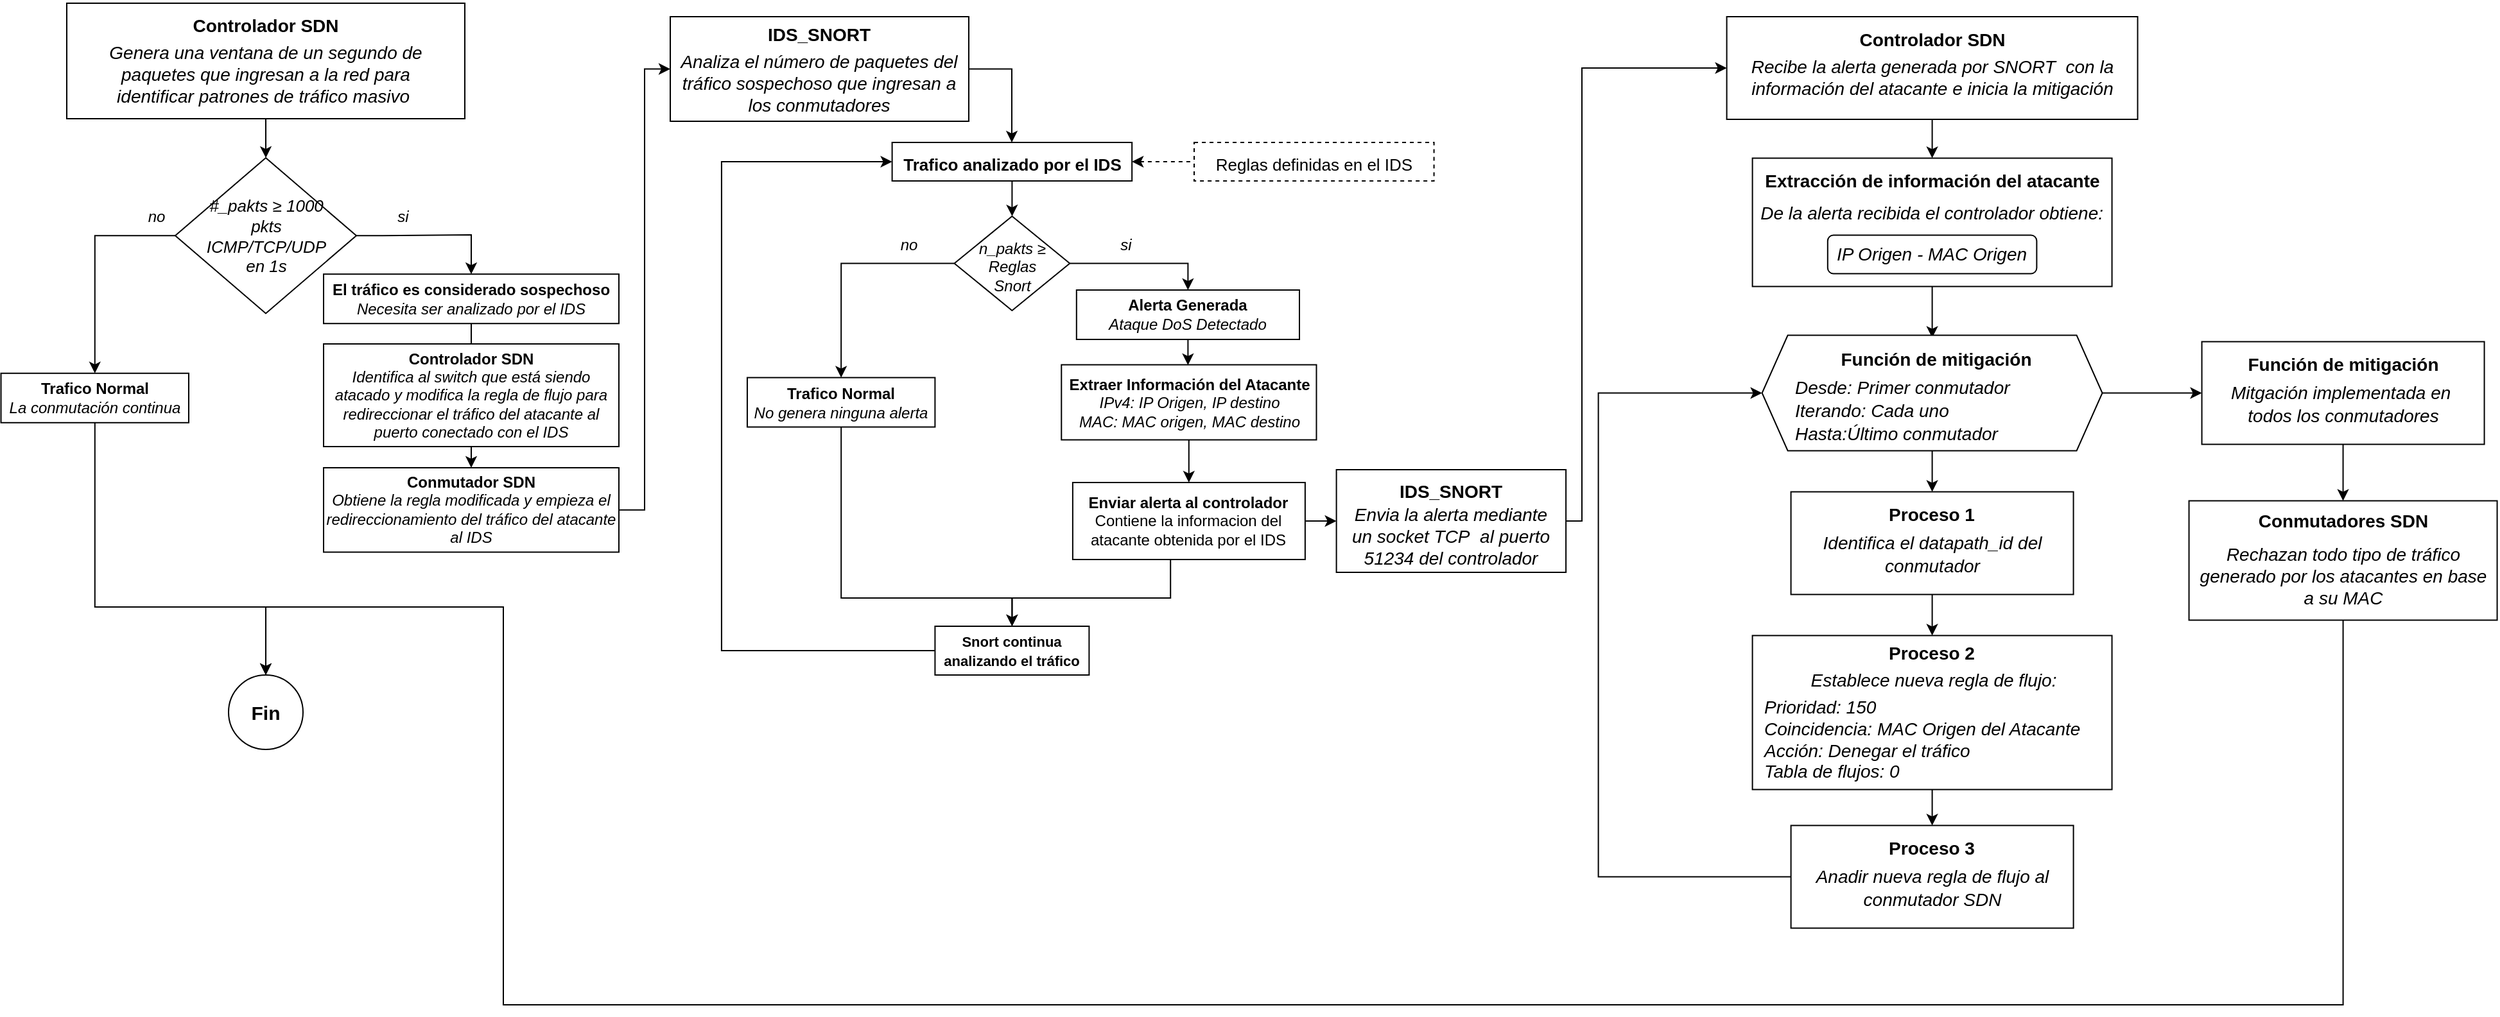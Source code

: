<mxfile version="25.0.1">
  <diagram name="Página-1" id="s3OMrO0p6jmiYu_DmSFK">
    <mxGraphModel dx="3987" dy="3718" grid="1" gridSize="10" guides="1" tooltips="1" connect="1" arrows="1" fold="1" page="1" pageScale="1" pageWidth="827" pageHeight="1169" math="0" shadow="0">
      <root>
        <mxCell id="0" />
        <mxCell id="1" parent="0" />
        <mxCell id="gdCvDjqRngSQcII96v-0-36" style="edgeStyle=orthogonalEdgeStyle;rounded=0;orthogonalLoop=1;jettySize=auto;html=1;" parent="1" source="3x31MsnCpi4qH06DEA2G-2" target="3x31MsnCpi4qH06DEA2G-37" edge="1">
          <mxGeometry relative="1" as="geometry">
            <Array as="points">
              <mxPoint x="-484" y="-1119" />
            </Array>
          </mxGeometry>
        </mxCell>
        <mxCell id="3x31MsnCpi4qH06DEA2G-2" value="" style="rounded=0;whiteSpace=wrap;html=1;" parent="1" vertex="1">
          <mxGeometry x="-750" y="-1160" width="232.5" height="81.5" as="geometry" />
        </mxCell>
        <mxCell id="3x31MsnCpi4qH06DEA2G-3" value="&lt;span style=&quot;font-size: 14px;&quot;&gt;&lt;b&gt;IDS_SNORT&lt;/b&gt;&lt;/span&gt;" style="text;html=1;align=center;verticalAlign=middle;whiteSpace=wrap;rounded=0;fontFamily=Helvetica;fontSize=26;fontColor=default;" parent="1" vertex="1">
          <mxGeometry x="-692.94" y="-1160" width="118.38" height="20" as="geometry" />
        </mxCell>
        <mxCell id="3x31MsnCpi4qH06DEA2G-4" value="&lt;span style=&quot;font-weight: normal;&quot;&gt;&lt;font size=&quot;1&quot; style=&quot;&quot;&gt;&lt;i style=&quot;font-size: 14px;&quot;&gt;Analiza el número de paquetes del tráfico sospechoso que ingresan a los conmutadores&lt;/i&gt;&lt;/font&gt;&lt;/span&gt;" style="text;whiteSpace=wrap;html=1;align=center;fontStyle=1;fontSize=10;" parent="1" vertex="1">
          <mxGeometry x="-743.75" y="-1140" width="220" height="50" as="geometry" />
        </mxCell>
        <mxCell id="3x31MsnCpi4qH06DEA2G-40" value="" style="edgeStyle=orthogonalEdgeStyle;rounded=0;orthogonalLoop=1;jettySize=auto;html=1;" parent="1" source="3x31MsnCpi4qH06DEA2G-37" target="3x31MsnCpi4qH06DEA2G-39" edge="1">
          <mxGeometry relative="1" as="geometry" />
        </mxCell>
        <mxCell id="94CjwlbmknySxOoL_Qpq-2" value="" style="edgeStyle=orthogonalEdgeStyle;rounded=0;orthogonalLoop=1;jettySize=auto;html=1;endArrow=none;endFill=0;dashed=1;startArrow=classic;startFill=1;" parent="1" source="3x31MsnCpi4qH06DEA2G-37" target="94CjwlbmknySxOoL_Qpq-1" edge="1">
          <mxGeometry relative="1" as="geometry" />
        </mxCell>
        <mxCell id="3x31MsnCpi4qH06DEA2G-37" value="&lt;p style=&quot;line-height: 90%;&quot;&gt;&lt;b style=&quot;&quot;&gt;&lt;font style=&quot;font-size: 13px;&quot;&gt;Trafico analizado por el IDS&lt;/font&gt;&lt;/b&gt;&lt;/p&gt;" style="text;html=1;align=center;verticalAlign=middle;whiteSpace=wrap;rounded=0;fontFamily=Helvetica;fontSize=26;fillColor=none;strokeColor=default;" parent="1" vertex="1">
          <mxGeometry x="-577.2" y="-1062" width="186.78" height="30" as="geometry" />
        </mxCell>
        <mxCell id="3x31MsnCpi4qH06DEA2G-51" style="edgeStyle=orthogonalEdgeStyle;rounded=0;orthogonalLoop=1;jettySize=auto;html=1;entryX=0.5;entryY=0;entryDx=0;entryDy=0;" parent="1" source="3x31MsnCpi4qH06DEA2G-39" target="3x31MsnCpi4qH06DEA2G-44" edge="1">
          <mxGeometry relative="1" as="geometry" />
        </mxCell>
        <mxCell id="3x31MsnCpi4qH06DEA2G-61" style="edgeStyle=orthogonalEdgeStyle;rounded=0;orthogonalLoop=1;jettySize=auto;html=1;entryX=0.5;entryY=0;entryDx=0;entryDy=0;" parent="1" source="3x31MsnCpi4qH06DEA2G-39" target="3x31MsnCpi4qH06DEA2G-58" edge="1">
          <mxGeometry relative="1" as="geometry" />
        </mxCell>
        <mxCell id="3x31MsnCpi4qH06DEA2G-39" value="&lt;font style=&quot;font-size: 12px;&quot;&gt;&lt;span style=&quot;font-family: &amp;quot;Arial Narrow&amp;quot;, sans-serif; text-align: justify; background-color: initial;&quot;&gt;&lt;br&gt;&lt;/span&gt;&lt;/font&gt;&lt;p style=&quot;margin-left:36.0pt;text-align:justify&quot; class=&quot;MsoNormal&quot;&gt;&lt;span style=&quot;font-family:&amp;quot;Arial Narrow&amp;quot;,sans-serif&quot; lang=&quot;ES&quot;&gt;&lt;/span&gt;&lt;/p&gt;" style="rhombus;whiteSpace=wrap;html=1;" parent="1" vertex="1">
          <mxGeometry x="-528.75" y="-1004.5" width="89.89" height="73.5" as="geometry" />
        </mxCell>
        <mxCell id="3x31MsnCpi4qH06DEA2G-42" value="&lt;span style=&quot;text-wrap: wrap;&quot;&gt;n_pakts&amp;nbsp;&lt;/span&gt;&lt;span style=&quot;text-wrap: wrap; background-color: initial; font-family: &amp;quot;Arial Narrow&amp;quot;, sans-serif; text-align: justify;&quot;&gt;≥ Reglas Snort&lt;/span&gt;" style="text;html=1;align=center;verticalAlign=middle;resizable=0;points=[];autosize=1;strokeColor=none;fillColor=none;fontStyle=2" parent="1" vertex="1">
          <mxGeometry x="-553.81" y="-979.75" width="140" height="30" as="geometry" />
        </mxCell>
        <mxCell id="gdCvDjqRngSQcII96v-0-38" style="edgeStyle=orthogonalEdgeStyle;rounded=0;orthogonalLoop=1;jettySize=auto;html=1;" parent="1" source="3x31MsnCpi4qH06DEA2G-44" target="3x31MsnCpi4qH06DEA2G-52" edge="1">
          <mxGeometry relative="1" as="geometry" />
        </mxCell>
        <mxCell id="3x31MsnCpi4qH06DEA2G-44" value="&lt;font&gt;&lt;b style=&quot;&quot;&gt;Alerta Generada&lt;/b&gt;&lt;br&gt;&lt;i style=&quot;&quot;&gt;Ataque DoS Detectado&lt;/i&gt;&lt;/font&gt;" style="rounded=0;whiteSpace=wrap;html=1;" parent="1" vertex="1">
          <mxGeometry x="-433.6" y="-947" width="173.6" height="38.5" as="geometry" />
        </mxCell>
        <mxCell id="3x31MsnCpi4qH06DEA2G-56" value="" style="edgeStyle=orthogonalEdgeStyle;rounded=0;orthogonalLoop=1;jettySize=auto;html=1;" parent="1" source="3x31MsnCpi4qH06DEA2G-52" target="3x31MsnCpi4qH06DEA2G-54" edge="1">
          <mxGeometry relative="1" as="geometry" />
        </mxCell>
        <mxCell id="3x31MsnCpi4qH06DEA2G-52" value="&lt;font&gt;&lt;b style=&quot;&quot;&gt;Extraer Información del Atacante&lt;/b&gt;&lt;br&gt;&lt;i style=&quot;&quot;&gt;IPv4: IP Origen, IP destino&lt;br&gt;MAC: MAC origen, MAC destino&lt;/i&gt;&lt;/font&gt;" style="rounded=0;whiteSpace=wrap;html=1;" parent="1" vertex="1">
          <mxGeometry x="-445.36" y="-888.75" width="198.6" height="58.5" as="geometry" />
        </mxCell>
        <mxCell id="3x31MsnCpi4qH06DEA2G-67" style="edgeStyle=orthogonalEdgeStyle;rounded=0;orthogonalLoop=1;jettySize=auto;html=1;entryX=0.5;entryY=0;entryDx=0;entryDy=0;" parent="1" source="3x31MsnCpi4qH06DEA2G-54" target="3x31MsnCpi4qH06DEA2G-65" edge="1">
          <mxGeometry relative="1" as="geometry">
            <Array as="points">
              <mxPoint x="-360.38" y="-707" />
              <mxPoint x="-483.38" y="-707" />
            </Array>
          </mxGeometry>
        </mxCell>
        <mxCell id="gdCvDjqRngSQcII96v-0-39" style="edgeStyle=orthogonalEdgeStyle;rounded=0;orthogonalLoop=1;jettySize=auto;html=1;entryX=0;entryY=0.5;entryDx=0;entryDy=0;" parent="1" source="3x31MsnCpi4qH06DEA2G-54" target="uqmx0J0vCGjWTDLTTVXI-3" edge="1">
          <mxGeometry relative="1" as="geometry" />
        </mxCell>
        <mxCell id="3x31MsnCpi4qH06DEA2G-54" value="&lt;font&gt;&lt;b style=&quot;&quot;&gt;Enviar alerta al controlador&lt;/b&gt;&lt;br&gt;Contiene la informacion del atacante obtenida por el IDS&lt;/font&gt;" style="rounded=0;whiteSpace=wrap;html=1;" parent="1" vertex="1">
          <mxGeometry x="-436.56" y="-797" width="181" height="60" as="geometry" />
        </mxCell>
        <mxCell id="3x31MsnCpi4qH06DEA2G-66" style="edgeStyle=orthogonalEdgeStyle;rounded=0;orthogonalLoop=1;jettySize=auto;html=1;entryX=0.5;entryY=0;entryDx=0;entryDy=0;" parent="1" source="3x31MsnCpi4qH06DEA2G-58" target="3x31MsnCpi4qH06DEA2G-65" edge="1">
          <mxGeometry relative="1" as="geometry">
            <Array as="points">
              <mxPoint x="-617.38" y="-707" />
              <mxPoint x="-483.38" y="-707" />
            </Array>
          </mxGeometry>
        </mxCell>
        <mxCell id="3x31MsnCpi4qH06DEA2G-58" value="&lt;font&gt;&lt;b style=&quot;&quot;&gt;Trafico Normal&lt;/b&gt;&lt;br&gt;&lt;i style=&quot;&quot;&gt;No genera ninguna alerta&lt;/i&gt;&lt;/font&gt;" style="rounded=0;whiteSpace=wrap;html=1;" parent="1" vertex="1">
          <mxGeometry x="-690.03" y="-878.75" width="146.22" height="38.5" as="geometry" />
        </mxCell>
        <mxCell id="3x31MsnCpi4qH06DEA2G-62" value="&lt;i&gt;si&lt;/i&gt;" style="text;html=1;align=center;verticalAlign=middle;whiteSpace=wrap;rounded=0;" parent="1" vertex="1">
          <mxGeometry x="-407.16" y="-992" width="23.78" height="20" as="geometry" />
        </mxCell>
        <mxCell id="3x31MsnCpi4qH06DEA2G-63" value="&lt;i&gt;no&lt;/i&gt;" style="text;html=1;align=center;verticalAlign=middle;whiteSpace=wrap;rounded=0;" parent="1" vertex="1">
          <mxGeometry x="-583.81" y="-992" width="40" height="20" as="geometry" />
        </mxCell>
        <mxCell id="3x31MsnCpi4qH06DEA2G-71" style="edgeStyle=orthogonalEdgeStyle;rounded=0;orthogonalLoop=1;jettySize=auto;html=1;entryX=0;entryY=0.5;entryDx=0;entryDy=0;" parent="1" source="3x31MsnCpi4qH06DEA2G-65" target="3x31MsnCpi4qH06DEA2G-37" edge="1">
          <mxGeometry relative="1" as="geometry">
            <Array as="points">
              <mxPoint x="-710.03" y="-666" />
              <mxPoint x="-710.03" y="-1047" />
            </Array>
          </mxGeometry>
        </mxCell>
        <mxCell id="3x31MsnCpi4qH06DEA2G-65" value="&lt;b style=&quot;font-size: 11px;&quot;&gt;Snort continua analizando el tráfico&lt;/b&gt;" style="rounded=0;whiteSpace=wrap;html=1;" parent="1" vertex="1">
          <mxGeometry x="-543.8" y="-685" width="120" height="38" as="geometry" />
        </mxCell>
        <mxCell id="3ua0rzF7ZVXCf0AmxjDX-41" style="edgeStyle=orthogonalEdgeStyle;rounded=0;orthogonalLoop=1;jettySize=auto;html=1;entryX=0;entryY=0.5;entryDx=0;entryDy=0;" edge="1" parent="1" source="uqmx0J0vCGjWTDLTTVXI-3" target="3ua0rzF7ZVXCf0AmxjDX-6">
          <mxGeometry relative="1" as="geometry">
            <Array as="points">
              <mxPoint x="-40" y="-767" />
              <mxPoint x="-40" y="-1120" />
            </Array>
          </mxGeometry>
        </mxCell>
        <mxCell id="uqmx0J0vCGjWTDLTTVXI-3" value="" style="rounded=0;whiteSpace=wrap;html=1;" parent="1" vertex="1">
          <mxGeometry x="-231.2" y="-807" width="178.76" height="80" as="geometry" />
        </mxCell>
        <mxCell id="uqmx0J0vCGjWTDLTTVXI-4" value="&lt;span style=&quot;font-size: 14px;&quot;&gt;&lt;b&gt;IDS_SNORT&lt;/b&gt;&lt;/span&gt;" style="text;html=1;align=center;verticalAlign=middle;whiteSpace=wrap;rounded=0;fontFamily=Helvetica;fontSize=26;fontColor=default;" parent="1" vertex="1">
          <mxGeometry x="-201.01" y="-804.25" width="118.38" height="20" as="geometry" />
        </mxCell>
        <mxCell id="uqmx0J0vCGjWTDLTTVXI-5" value="&lt;span style=&quot;font-weight: normal;&quot;&gt;&lt;font size=&quot;1&quot; style=&quot;&quot;&gt;&lt;i style=&quot;font-size: 14px;&quot;&gt;Envia la alerta mediante un socket TCP&amp;nbsp; al puerto 51234 del controlador&lt;/i&gt;&lt;/font&gt;&lt;/span&gt;" style="text;whiteSpace=wrap;html=1;align=center;fontStyle=1;fontSize=10;" parent="1" vertex="1">
          <mxGeometry x="-221.82" y="-787.25" width="160" height="40.5" as="geometry" />
        </mxCell>
        <mxCell id="94CjwlbmknySxOoL_Qpq-1" value="&lt;p style=&quot;line-height: 90%;&quot;&gt;&lt;font style=&quot;font-size: 13px;&quot;&gt;Reglas definidas en el IDS&lt;/font&gt;&lt;/p&gt;" style="text;html=1;align=center;verticalAlign=middle;whiteSpace=wrap;rounded=0;fontFamily=Helvetica;fontSize=26;fillColor=none;strokeColor=default;dashed=1;" parent="1" vertex="1">
          <mxGeometry x="-341.99" y="-1062" width="186.78" height="30" as="geometry" />
        </mxCell>
        <mxCell id="gdCvDjqRngSQcII96v-0-8" value="" style="edgeStyle=orthogonalEdgeStyle;rounded=0;orthogonalLoop=1;jettySize=auto;html=1;" parent="1" source="gdCvDjqRngSQcII96v-0-3" target="gdCvDjqRngSQcII96v-0-7" edge="1">
          <mxGeometry relative="1" as="geometry" />
        </mxCell>
        <mxCell id="gdCvDjqRngSQcII96v-0-3" value="" style="rounded=0;whiteSpace=wrap;html=1;" parent="1" vertex="1">
          <mxGeometry x="-1220" y="-1170.5" width="310" height="90" as="geometry" />
        </mxCell>
        <mxCell id="gdCvDjqRngSQcII96v-0-4" value="&lt;span style=&quot;font-size: 14px;&quot;&gt;&lt;b&gt;Controlador SDN&lt;/b&gt;&lt;/span&gt;" style="text;html=1;align=center;verticalAlign=middle;whiteSpace=wrap;rounded=0;fontFamily=Helvetica;fontSize=26;fontColor=default;" parent="1" vertex="1">
          <mxGeometry x="-1124.19" y="-1167.5" width="118.38" height="20" as="geometry" />
        </mxCell>
        <mxCell id="gdCvDjqRngSQcII96v-0-6" value="&lt;span style=&quot;font-weight: normal;&quot;&gt;&lt;font size=&quot;1&quot; style=&quot;&quot;&gt;&lt;i style=&quot;font-size: 14px;&quot;&gt;Genera una ventana de un segundo de paquetes que ingresan a la red para identificar patrones de tráfico masivo&amp;nbsp;&lt;/i&gt;&lt;/font&gt;&lt;/span&gt;" style="text;whiteSpace=wrap;html=1;align=center;fontStyle=1;fontSize=10;" parent="1" vertex="1">
          <mxGeometry x="-1210" y="-1147.5" width="290" height="50" as="geometry" />
        </mxCell>
        <mxCell id="gdCvDjqRngSQcII96v-0-20" style="edgeStyle=orthogonalEdgeStyle;rounded=0;orthogonalLoop=1;jettySize=auto;html=1;entryX=0.5;entryY=0;entryDx=0;entryDy=0;" parent="1" source="gdCvDjqRngSQcII96v-0-7" target="gdCvDjqRngSQcII96v-0-13" edge="1">
          <mxGeometry relative="1" as="geometry">
            <Array as="points">
              <mxPoint x="-974" y="-989" />
              <mxPoint x="-907" y="-990" />
            </Array>
          </mxGeometry>
        </mxCell>
        <mxCell id="gdCvDjqRngSQcII96v-0-37" style="edgeStyle=orthogonalEdgeStyle;rounded=0;orthogonalLoop=1;jettySize=auto;html=1;entryX=0.5;entryY=0;entryDx=0;entryDy=0;" parent="1" source="gdCvDjqRngSQcII96v-0-7" target="gdCvDjqRngSQcII96v-0-10" edge="1">
          <mxGeometry relative="1" as="geometry">
            <mxPoint x="-1200" y="-890" as="targetPoint" />
            <Array as="points">
              <mxPoint x="-1198" y="-989" />
            </Array>
          </mxGeometry>
        </mxCell>
        <mxCell id="gdCvDjqRngSQcII96v-0-7" value="&lt;font style=&quot;font-size: 12px;&quot;&gt;&lt;span style=&quot;font-family: &amp;quot;Arial Narrow&amp;quot;, sans-serif; text-align: justify; background-color: initial;&quot;&gt;&lt;br&gt;&lt;/span&gt;&lt;/font&gt;&lt;p style=&quot;margin-left:36.0pt;text-align:justify&quot; class=&quot;MsoNormal&quot;&gt;&lt;span style=&quot;font-family:&amp;quot;Arial Narrow&amp;quot;,sans-serif&quot; lang=&quot;ES&quot;&gt;&lt;/span&gt;&lt;/p&gt;" style="rhombus;whiteSpace=wrap;html=1;" parent="1" vertex="1">
          <mxGeometry x="-1135.53" y="-1050" width="141.05" height="121.25" as="geometry" />
        </mxCell>
        <mxCell id="gdCvDjqRngSQcII96v-0-9" value="&lt;font style=&quot;font-size: 13px;&quot;&gt;&lt;span style=&quot;text-wrap: wrap;&quot;&gt;#_pakts&amp;nbsp;&lt;/span&gt;&lt;span style=&quot;text-wrap: wrap; background-color: initial; font-family: &amp;quot;Arial Narrow&amp;quot;, sans-serif; text-align: justify;&quot;&gt;≥ 1000 pkts &lt;br&gt;ICMP/TCP/UDP&lt;/span&gt;&lt;/font&gt;&lt;div&gt;&lt;span style=&quot;text-wrap: wrap; background-color: initial; font-family: &amp;quot;Arial Narrow&amp;quot;, sans-serif; text-align: justify;&quot;&gt;&lt;font style=&quot;font-size: 13px;&quot;&gt;en 1s&lt;/font&gt;&lt;/span&gt;&lt;/div&gt;" style="text;html=1;align=center;verticalAlign=middle;resizable=0;points=[];autosize=1;strokeColor=none;fillColor=none;fontStyle=2" parent="1" vertex="1">
          <mxGeometry x="-1130.01" y="-1019.38" width="130" height="60" as="geometry" />
        </mxCell>
        <mxCell id="gdCvDjqRngSQcII96v-0-32" style="edgeStyle=orthogonalEdgeStyle;rounded=0;orthogonalLoop=1;jettySize=auto;html=1;entryX=0.5;entryY=0;entryDx=0;entryDy=0;" parent="1" source="gdCvDjqRngSQcII96v-0-10" target="gdCvDjqRngSQcII96v-0-26" edge="1">
          <mxGeometry relative="1" as="geometry">
            <Array as="points">
              <mxPoint x="-1198" y="-700" />
              <mxPoint x="-1065" y="-700" />
            </Array>
          </mxGeometry>
        </mxCell>
        <mxCell id="gdCvDjqRngSQcII96v-0-10" value="&lt;font&gt;&lt;b style=&quot;&quot;&gt;Trafico Normal&lt;/b&gt;&lt;br&gt;&lt;i style=&quot;&quot;&gt;La conmutación continua&lt;/i&gt;&lt;/font&gt;" style="rounded=0;whiteSpace=wrap;html=1;" parent="1" vertex="1">
          <mxGeometry x="-1271.23" y="-882.12" width="146.22" height="38.5" as="geometry" />
        </mxCell>
        <mxCell id="gdCvDjqRngSQcII96v-0-28" value="" style="edgeStyle=orthogonalEdgeStyle;rounded=0;orthogonalLoop=1;jettySize=auto;html=1;" parent="1" source="gdCvDjqRngSQcII96v-0-13" target="gdCvDjqRngSQcII96v-0-22" edge="1">
          <mxGeometry relative="1" as="geometry" />
        </mxCell>
        <mxCell id="gdCvDjqRngSQcII96v-0-13" value="&lt;font&gt;&lt;b style=&quot;&quot;&gt;El tráfico es considerado sospechoso &lt;/b&gt;&lt;i&gt;Necesita ser analizado por el IDS&lt;/i&gt;&lt;/font&gt;" style="rounded=0;whiteSpace=wrap;html=1;" parent="1" vertex="1">
          <mxGeometry x="-1020" y="-959.38" width="230" height="38.5" as="geometry" />
        </mxCell>
        <mxCell id="gdCvDjqRngSQcII96v-0-21" value="&lt;font&gt;&lt;b style=&quot;&quot;&gt;Controlador SDN&lt;br&gt;&lt;/b&gt;&lt;i&gt;Identifica al switch que está siendo atacado y modifica la regla de flujo para redireccionar el tráfico del atacante al puerto conectado con el IDS&lt;/i&gt;&lt;/font&gt;" style="rounded=0;whiteSpace=wrap;html=1;" parent="1" vertex="1">
          <mxGeometry x="-1020" y="-905" width="230" height="80" as="geometry" />
        </mxCell>
        <mxCell id="gdCvDjqRngSQcII96v-0-35" style="edgeStyle=orthogonalEdgeStyle;rounded=0;orthogonalLoop=1;jettySize=auto;html=1;entryX=0;entryY=0.5;entryDx=0;entryDy=0;" parent="1" source="gdCvDjqRngSQcII96v-0-22" target="3x31MsnCpi4qH06DEA2G-2" edge="1">
          <mxGeometry relative="1" as="geometry" />
        </mxCell>
        <mxCell id="gdCvDjqRngSQcII96v-0-22" value="&lt;font&gt;&lt;b style=&quot;&quot;&gt;Conmutador SDN&lt;br&gt;&lt;/b&gt;&lt;i&gt;Obtiene la regla modificada y empieza el redireccionamiento del tráfico del atacante al IDS&lt;/i&gt;&lt;/font&gt;" style="rounded=0;whiteSpace=wrap;html=1;" parent="1" vertex="1">
          <mxGeometry x="-1020" y="-808.5" width="230" height="65.75" as="geometry" />
        </mxCell>
        <mxCell id="gdCvDjqRngSQcII96v-0-26" value="&lt;b&gt;&lt;font style=&quot;font-size: 15px;&quot;&gt;Fin&lt;/font&gt;&lt;/b&gt;" style="ellipse;whiteSpace=wrap;html=1;aspect=fixed;" parent="1" vertex="1">
          <mxGeometry x="-1094.01" y="-647" width="58" height="58" as="geometry" />
        </mxCell>
        <mxCell id="3ua0rzF7ZVXCf0AmxjDX-5" value="" style="edgeStyle=orthogonalEdgeStyle;rounded=0;orthogonalLoop=1;jettySize=auto;html=1;" edge="1" parent="1" source="3ua0rzF7ZVXCf0AmxjDX-6" target="3ua0rzF7ZVXCf0AmxjDX-10">
          <mxGeometry relative="1" as="geometry" />
        </mxCell>
        <mxCell id="3ua0rzF7ZVXCf0AmxjDX-6" value="" style="rounded=0;whiteSpace=wrap;html=1;" vertex="1" parent="1">
          <mxGeometry x="72.79" y="-1160" width="320" height="80" as="geometry" />
        </mxCell>
        <mxCell id="3ua0rzF7ZVXCf0AmxjDX-7" value="&lt;span style=&quot;font-size: 14px;&quot;&gt;&lt;b&gt;Controlador SDN&lt;/b&gt;&lt;/span&gt;" style="text;html=1;align=center;verticalAlign=middle;whiteSpace=wrap;rounded=0;fontFamily=Helvetica;fontSize=26;fontColor=default;" vertex="1" parent="1">
          <mxGeometry x="173.6" y="-1156" width="118.38" height="20" as="geometry" />
        </mxCell>
        <mxCell id="3ua0rzF7ZVXCf0AmxjDX-8" value="&lt;span style=&quot;font-size: 14px; font-weight: 400;&quot;&gt;&lt;i&gt;Recibe la alerta generada por SNORT&amp;nbsp; con la información del atacante e inicia la mitigación&lt;/i&gt;&lt;/span&gt;" style="text;whiteSpace=wrap;html=1;align=center;fontStyle=1;fontSize=10;" vertex="1" parent="1">
          <mxGeometry x="82.78" y="-1136" width="300" height="50" as="geometry" />
        </mxCell>
        <mxCell id="3ua0rzF7ZVXCf0AmxjDX-9" value="" style="edgeStyle=orthogonalEdgeStyle;rounded=0;orthogonalLoop=1;jettySize=auto;html=1;" edge="1" parent="1" source="3ua0rzF7ZVXCf0AmxjDX-10">
          <mxGeometry relative="1" as="geometry">
            <mxPoint x="232.8" y="-909.75" as="targetPoint" />
          </mxGeometry>
        </mxCell>
        <mxCell id="3ua0rzF7ZVXCf0AmxjDX-10" value="" style="rounded=0;whiteSpace=wrap;html=1;" vertex="1" parent="1">
          <mxGeometry x="92.8" y="-1049.75" width="280" height="100" as="geometry" />
        </mxCell>
        <mxCell id="3ua0rzF7ZVXCf0AmxjDX-11" value="&lt;span style=&quot;font-size: 14px;&quot;&gt;&lt;b&gt;Extracción de información del atacante&lt;/b&gt;&lt;/span&gt;" style="text;html=1;align=center;verticalAlign=middle;whiteSpace=wrap;rounded=0;fontFamily=Helvetica;fontSize=26;fontColor=default;" vertex="1" parent="1">
          <mxGeometry x="98.0" y="-1045.75" width="269.59" height="20" as="geometry" />
        </mxCell>
        <mxCell id="3ua0rzF7ZVXCf0AmxjDX-12" value="&lt;span style=&quot;font-size: 14px; font-weight: 400;&quot;&gt;&lt;i&gt;De la alerta recibida el controlador obtiene:&amp;nbsp;&lt;/i&gt;&lt;/span&gt;" style="text;whiteSpace=wrap;html=1;align=center;fontStyle=1;fontSize=10;" vertex="1" parent="1">
          <mxGeometry x="93.4" y="-1021.75" width="282.79" height="36" as="geometry" />
        </mxCell>
        <mxCell id="3ua0rzF7ZVXCf0AmxjDX-13" value="&lt;span style=&quot;font-size: 14px; font-weight: 400;&quot;&gt;&lt;i&gt;IP Origen - MAC Origen&lt;/i&gt;&lt;/span&gt;" style="text;whiteSpace=wrap;html=1;align=center;fontStyle=1;fontSize=10;rounded=1;strokeColor=default;" vertex="1" parent="1">
          <mxGeometry x="151.4" y="-989.75" width="162.79" height="30" as="geometry" />
        </mxCell>
        <mxCell id="3ua0rzF7ZVXCf0AmxjDX-14" value="" style="edgeStyle=orthogonalEdgeStyle;rounded=0;orthogonalLoop=1;jettySize=auto;html=1;" edge="1" parent="1" source="3ua0rzF7ZVXCf0AmxjDX-16" target="3ua0rzF7ZVXCf0AmxjDX-20">
          <mxGeometry relative="1" as="geometry" />
        </mxCell>
        <mxCell id="3ua0rzF7ZVXCf0AmxjDX-15" style="edgeStyle=orthogonalEdgeStyle;rounded=0;orthogonalLoop=1;jettySize=auto;html=1;entryX=0;entryY=0.5;entryDx=0;entryDy=0;" edge="1" parent="1" source="3ua0rzF7ZVXCf0AmxjDX-16" target="3ua0rzF7ZVXCf0AmxjDX-33">
          <mxGeometry relative="1" as="geometry" />
        </mxCell>
        <mxCell id="3ua0rzF7ZVXCf0AmxjDX-16" value="" style="shape=hexagon;perimeter=hexagonPerimeter2;whiteSpace=wrap;html=1;fixedSize=1;align=left;" vertex="1" parent="1">
          <mxGeometry x="100.3" y="-911.75" width="264.99" height="90" as="geometry" />
        </mxCell>
        <mxCell id="3ua0rzF7ZVXCf0AmxjDX-17" value="&lt;span style=&quot;font-size: 14px; font-weight: 400; line-height: 130%;&quot;&gt;&lt;i&gt;Desde: Primer conmutador&lt;br&gt;&lt;/i&gt;&lt;i style=&quot;line-height: 18.2px;&quot;&gt;Iterando: Cada uno&lt;/i&gt;&lt;i&gt;&lt;br&gt;&lt;/i&gt;&lt;/span&gt;&lt;div&gt;&lt;span style=&quot;font-size: 14px; font-weight: 400; line-height: 130%;&quot;&gt;&lt;i&gt;Hasta:Último conmutador&lt;/i&gt;&lt;/span&gt;&lt;/div&gt;" style="text;whiteSpace=wrap;html=1;align=left;fontStyle=1;fontSize=10;" vertex="1" parent="1">
          <mxGeometry x="124.0" y="-886.75" width="190.19" height="60" as="geometry" />
        </mxCell>
        <mxCell id="3ua0rzF7ZVXCf0AmxjDX-18" value="&lt;span style=&quot;font-size: 14px;&quot;&gt;&lt;b&gt;Función de mitigación&lt;/b&gt;&lt;/span&gt;" style="text;html=1;align=center;verticalAlign=middle;whiteSpace=wrap;rounded=0;fontFamily=Helvetica;fontSize=26;fontColor=default;" vertex="1" parent="1">
          <mxGeometry x="151.4" y="-906.75" width="169.6" height="20" as="geometry" />
        </mxCell>
        <mxCell id="3ua0rzF7ZVXCf0AmxjDX-19" value="" style="edgeStyle=orthogonalEdgeStyle;rounded=0;orthogonalLoop=1;jettySize=auto;html=1;" edge="1" parent="1" source="3ua0rzF7ZVXCf0AmxjDX-20" target="3ua0rzF7ZVXCf0AmxjDX-25">
          <mxGeometry relative="1" as="geometry" />
        </mxCell>
        <mxCell id="3ua0rzF7ZVXCf0AmxjDX-20" value="" style="rounded=0;whiteSpace=wrap;html=1;" vertex="1" parent="1">
          <mxGeometry x="122.79" y="-789.75" width="220" height="80" as="geometry" />
        </mxCell>
        <mxCell id="3ua0rzF7ZVXCf0AmxjDX-21" value="&lt;span style=&quot;font-size: 14px;&quot;&gt;&lt;b&gt;Proceso 1&lt;/b&gt;&lt;/span&gt;" style="text;html=1;align=center;verticalAlign=middle;whiteSpace=wrap;rounded=0;fontFamily=Helvetica;fontSize=26;fontColor=default;" vertex="1" parent="1">
          <mxGeometry x="195.39" y="-785.75" width="74.79" height="20" as="geometry" />
        </mxCell>
        <mxCell id="3ua0rzF7ZVXCf0AmxjDX-22" value="&lt;span style=&quot;font-size: 14px; font-weight: 400;&quot;&gt;&lt;i style=&quot;line-height: 130%;&quot;&gt;Identifica el datapath_id del conmutador&lt;/i&gt;&lt;/span&gt;" style="text;whiteSpace=wrap;html=1;align=center;fontStyle=1;fontSize=10;" vertex="1" parent="1">
          <mxGeometry x="142.79" y="-765.75" width="180" height="46" as="geometry" />
        </mxCell>
        <mxCell id="3ua0rzF7ZVXCf0AmxjDX-23" style="edgeStyle=orthogonalEdgeStyle;rounded=0;orthogonalLoop=1;jettySize=auto;html=1;entryX=0.5;entryY=0;entryDx=0;entryDy=0;" edge="1" parent="1" source="3ua0rzF7ZVXCf0AmxjDX-24" target="3ua0rzF7ZVXCf0AmxjDX-29">
          <mxGeometry relative="1" as="geometry" />
        </mxCell>
        <mxCell id="3ua0rzF7ZVXCf0AmxjDX-24" value="" style="rounded=0;whiteSpace=wrap;html=1;" vertex="1" parent="1">
          <mxGeometry x="92.79" y="-677.75" width="280" height="120" as="geometry" />
        </mxCell>
        <mxCell id="3ua0rzF7ZVXCf0AmxjDX-25" value="&lt;span style=&quot;font-size: 14px;&quot;&gt;&lt;b&gt;Proceso 2&lt;/b&gt;&lt;/span&gt;" style="text;html=1;align=center;verticalAlign=middle;whiteSpace=wrap;rounded=0;fontFamily=Helvetica;fontSize=26;fontColor=default;" vertex="1" parent="1">
          <mxGeometry x="190.4" y="-677.75" width="84.81" height="20" as="geometry" />
        </mxCell>
        <mxCell id="3ua0rzF7ZVXCf0AmxjDX-26" value="&lt;span style=&quot;font-size: 14px; font-weight: 400;&quot;&gt;&lt;i&gt;Establece nueva regla de flujo:&lt;/i&gt;&lt;/span&gt;&lt;div style=&quot;text-align: left;&quot;&gt;&lt;span style=&quot;font-size: 14px; font-weight: 400;&quot;&gt;&lt;i&gt;&lt;br&gt;&lt;/i&gt;&lt;/span&gt;&lt;/div&gt;" style="text;whiteSpace=wrap;html=1;align=center;fontStyle=1;fontSize=10;" vertex="1" parent="1">
          <mxGeometry x="124.0" y="-657.75" width="220" height="46" as="geometry" />
        </mxCell>
        <mxCell id="3ua0rzF7ZVXCf0AmxjDX-27" value="&lt;div style=&quot;&quot;&gt;&lt;span style=&quot;font-size: 14px; font-weight: 400;&quot;&gt;&lt;i&gt;Prioridad: 150&lt;br&gt;Coincidencia: MAC Origen del Atacante&lt;/i&gt;&lt;/span&gt;&lt;/div&gt;&lt;div style=&quot;&quot;&gt;&lt;span style=&quot;font-size: 14px; font-weight: 400;&quot;&gt;&lt;i&gt;Acción: Denegar el tráfico&lt;/i&gt;&lt;/span&gt;&lt;/div&gt;&lt;div style=&quot;&quot;&gt;&lt;span style=&quot;font-size: 14px; font-weight: 400;&quot;&gt;&lt;i&gt;Tabla de flujos: 0&lt;/i&gt;&lt;/span&gt;&lt;/div&gt;" style="text;whiteSpace=wrap;html=1;align=left;fontStyle=1;fontSize=10;" vertex="1" parent="1">
          <mxGeometry x="100.3" y="-636.75" width="263" height="71" as="geometry" />
        </mxCell>
        <mxCell id="3ua0rzF7ZVXCf0AmxjDX-28" style="edgeStyle=orthogonalEdgeStyle;rounded=0;orthogonalLoop=1;jettySize=auto;html=1;entryX=0;entryY=0.5;entryDx=0;entryDy=0;" edge="1" parent="1" source="3ua0rzF7ZVXCf0AmxjDX-29" target="3ua0rzF7ZVXCf0AmxjDX-16">
          <mxGeometry relative="1" as="geometry">
            <Array as="points">
              <mxPoint x="-27.21" y="-489.75" />
              <mxPoint x="-27.21" y="-866.75" />
            </Array>
          </mxGeometry>
        </mxCell>
        <mxCell id="3ua0rzF7ZVXCf0AmxjDX-29" value="" style="rounded=0;whiteSpace=wrap;html=1;" vertex="1" parent="1">
          <mxGeometry x="122.8" y="-529.75" width="220" height="80" as="geometry" />
        </mxCell>
        <mxCell id="3ua0rzF7ZVXCf0AmxjDX-30" value="&lt;span style=&quot;font-size: 14px;&quot;&gt;&lt;b&gt;Proceso 3&lt;/b&gt;&lt;/span&gt;" style="text;html=1;align=center;verticalAlign=middle;whiteSpace=wrap;rounded=0;fontFamily=Helvetica;fontSize=26;fontColor=default;" vertex="1" parent="1">
          <mxGeometry x="195.4" y="-525.75" width="74.79" height="20" as="geometry" />
        </mxCell>
        <mxCell id="3ua0rzF7ZVXCf0AmxjDX-31" value="&lt;span style=&quot;font-size: 14px; font-weight: 400;&quot;&gt;&lt;i style=&quot;line-height: 130%;&quot;&gt;Anadir nueva regla de flujo al conmutador SDN&lt;/i&gt;&lt;/span&gt;" style="text;whiteSpace=wrap;html=1;align=center;fontStyle=1;fontSize=10;" vertex="1" parent="1">
          <mxGeometry x="122.8" y="-505.75" width="220" height="46" as="geometry" />
        </mxCell>
        <mxCell id="3ua0rzF7ZVXCf0AmxjDX-32" value="" style="edgeStyle=orthogonalEdgeStyle;rounded=0;orthogonalLoop=1;jettySize=auto;html=1;" edge="1" parent="1" source="3ua0rzF7ZVXCf0AmxjDX-33" target="3ua0rzF7ZVXCf0AmxjDX-37">
          <mxGeometry relative="1" as="geometry" />
        </mxCell>
        <mxCell id="3ua0rzF7ZVXCf0AmxjDX-33" value="" style="rounded=0;whiteSpace=wrap;html=1;" vertex="1" parent="1">
          <mxGeometry x="442.79" y="-906.75" width="220" height="80" as="geometry" />
        </mxCell>
        <mxCell id="3ua0rzF7ZVXCf0AmxjDX-34" value="&lt;span style=&quot;font-size: 14px; font-weight: 400;&quot;&gt;&lt;i style=&quot;line-height: 130%;&quot;&gt;Mitgación implementada en&amp;nbsp; todos los conmutadores&lt;/i&gt;&lt;/span&gt;" style="text;whiteSpace=wrap;html=1;align=center;fontStyle=1;fontSize=10;" vertex="1" parent="1">
          <mxGeometry x="457.79" y="-882.75" width="190" height="46" as="geometry" />
        </mxCell>
        <mxCell id="3ua0rzF7ZVXCf0AmxjDX-35" value="&lt;span style=&quot;font-size: 14px;&quot;&gt;&lt;b&gt;Función de mitigación&lt;/b&gt;&lt;/span&gt;" style="text;html=1;align=center;verticalAlign=middle;whiteSpace=wrap;rounded=0;fontFamily=Helvetica;fontSize=26;fontColor=default;" vertex="1" parent="1">
          <mxGeometry x="467.99" y="-902.75" width="169.6" height="20" as="geometry" />
        </mxCell>
        <mxCell id="3ua0rzF7ZVXCf0AmxjDX-46" style="edgeStyle=orthogonalEdgeStyle;rounded=0;orthogonalLoop=1;jettySize=auto;html=1;entryX=0.5;entryY=0;entryDx=0;entryDy=0;" edge="1" parent="1" source="3ua0rzF7ZVXCf0AmxjDX-37" target="gdCvDjqRngSQcII96v-0-26">
          <mxGeometry relative="1" as="geometry">
            <Array as="points">
              <mxPoint x="553" y="-390" />
              <mxPoint x="-880" y="-390" />
              <mxPoint x="-880" y="-700" />
              <mxPoint x="-1065" y="-700" />
            </Array>
          </mxGeometry>
        </mxCell>
        <mxCell id="3ua0rzF7ZVXCf0AmxjDX-37" value="" style="rounded=0;whiteSpace=wrap;html=1;" vertex="1" parent="1">
          <mxGeometry x="432.79" y="-782.75" width="240" height="93" as="geometry" />
        </mxCell>
        <mxCell id="3ua0rzF7ZVXCf0AmxjDX-38" value="&lt;span style=&quot;font-size: 14px;&quot;&gt;&lt;b&gt;Conmutadores SDN&lt;/b&gt;&lt;/span&gt;" style="text;html=1;align=center;verticalAlign=middle;whiteSpace=wrap;rounded=0;fontFamily=Helvetica;fontSize=26;fontColor=default;" vertex="1" parent="1">
          <mxGeometry x="467.99" y="-780.75" width="169.6" height="20" as="geometry" />
        </mxCell>
        <mxCell id="3ua0rzF7ZVXCf0AmxjDX-39" value="&lt;span style=&quot;font-size: 14px; font-weight: 400;&quot;&gt;&lt;i&gt;Rechazan todo tipo de tráfico generado por los atacantes en base a su MAC&lt;/i&gt;&lt;/span&gt;" style="text;whiteSpace=wrap;html=1;align=center;fontStyle=1;fontSize=10;" vertex="1" parent="1">
          <mxGeometry x="437.79" y="-755.75" width="230" height="56" as="geometry" />
        </mxCell>
        <mxCell id="3ua0rzF7ZVXCf0AmxjDX-42" value="&lt;i&gt;no&lt;/i&gt;" style="text;html=1;align=center;verticalAlign=middle;whiteSpace=wrap;rounded=0;" vertex="1" parent="1">
          <mxGeometry x="-1170.01" y="-1013.75" width="40" height="20" as="geometry" />
        </mxCell>
        <mxCell id="3ua0rzF7ZVXCf0AmxjDX-43" value="&lt;i&gt;si&lt;/i&gt;" style="text;html=1;align=center;verticalAlign=middle;whiteSpace=wrap;rounded=0;" vertex="1" parent="1">
          <mxGeometry x="-970" y="-1013.75" width="23.78" height="20" as="geometry" />
        </mxCell>
      </root>
    </mxGraphModel>
  </diagram>
</mxfile>
